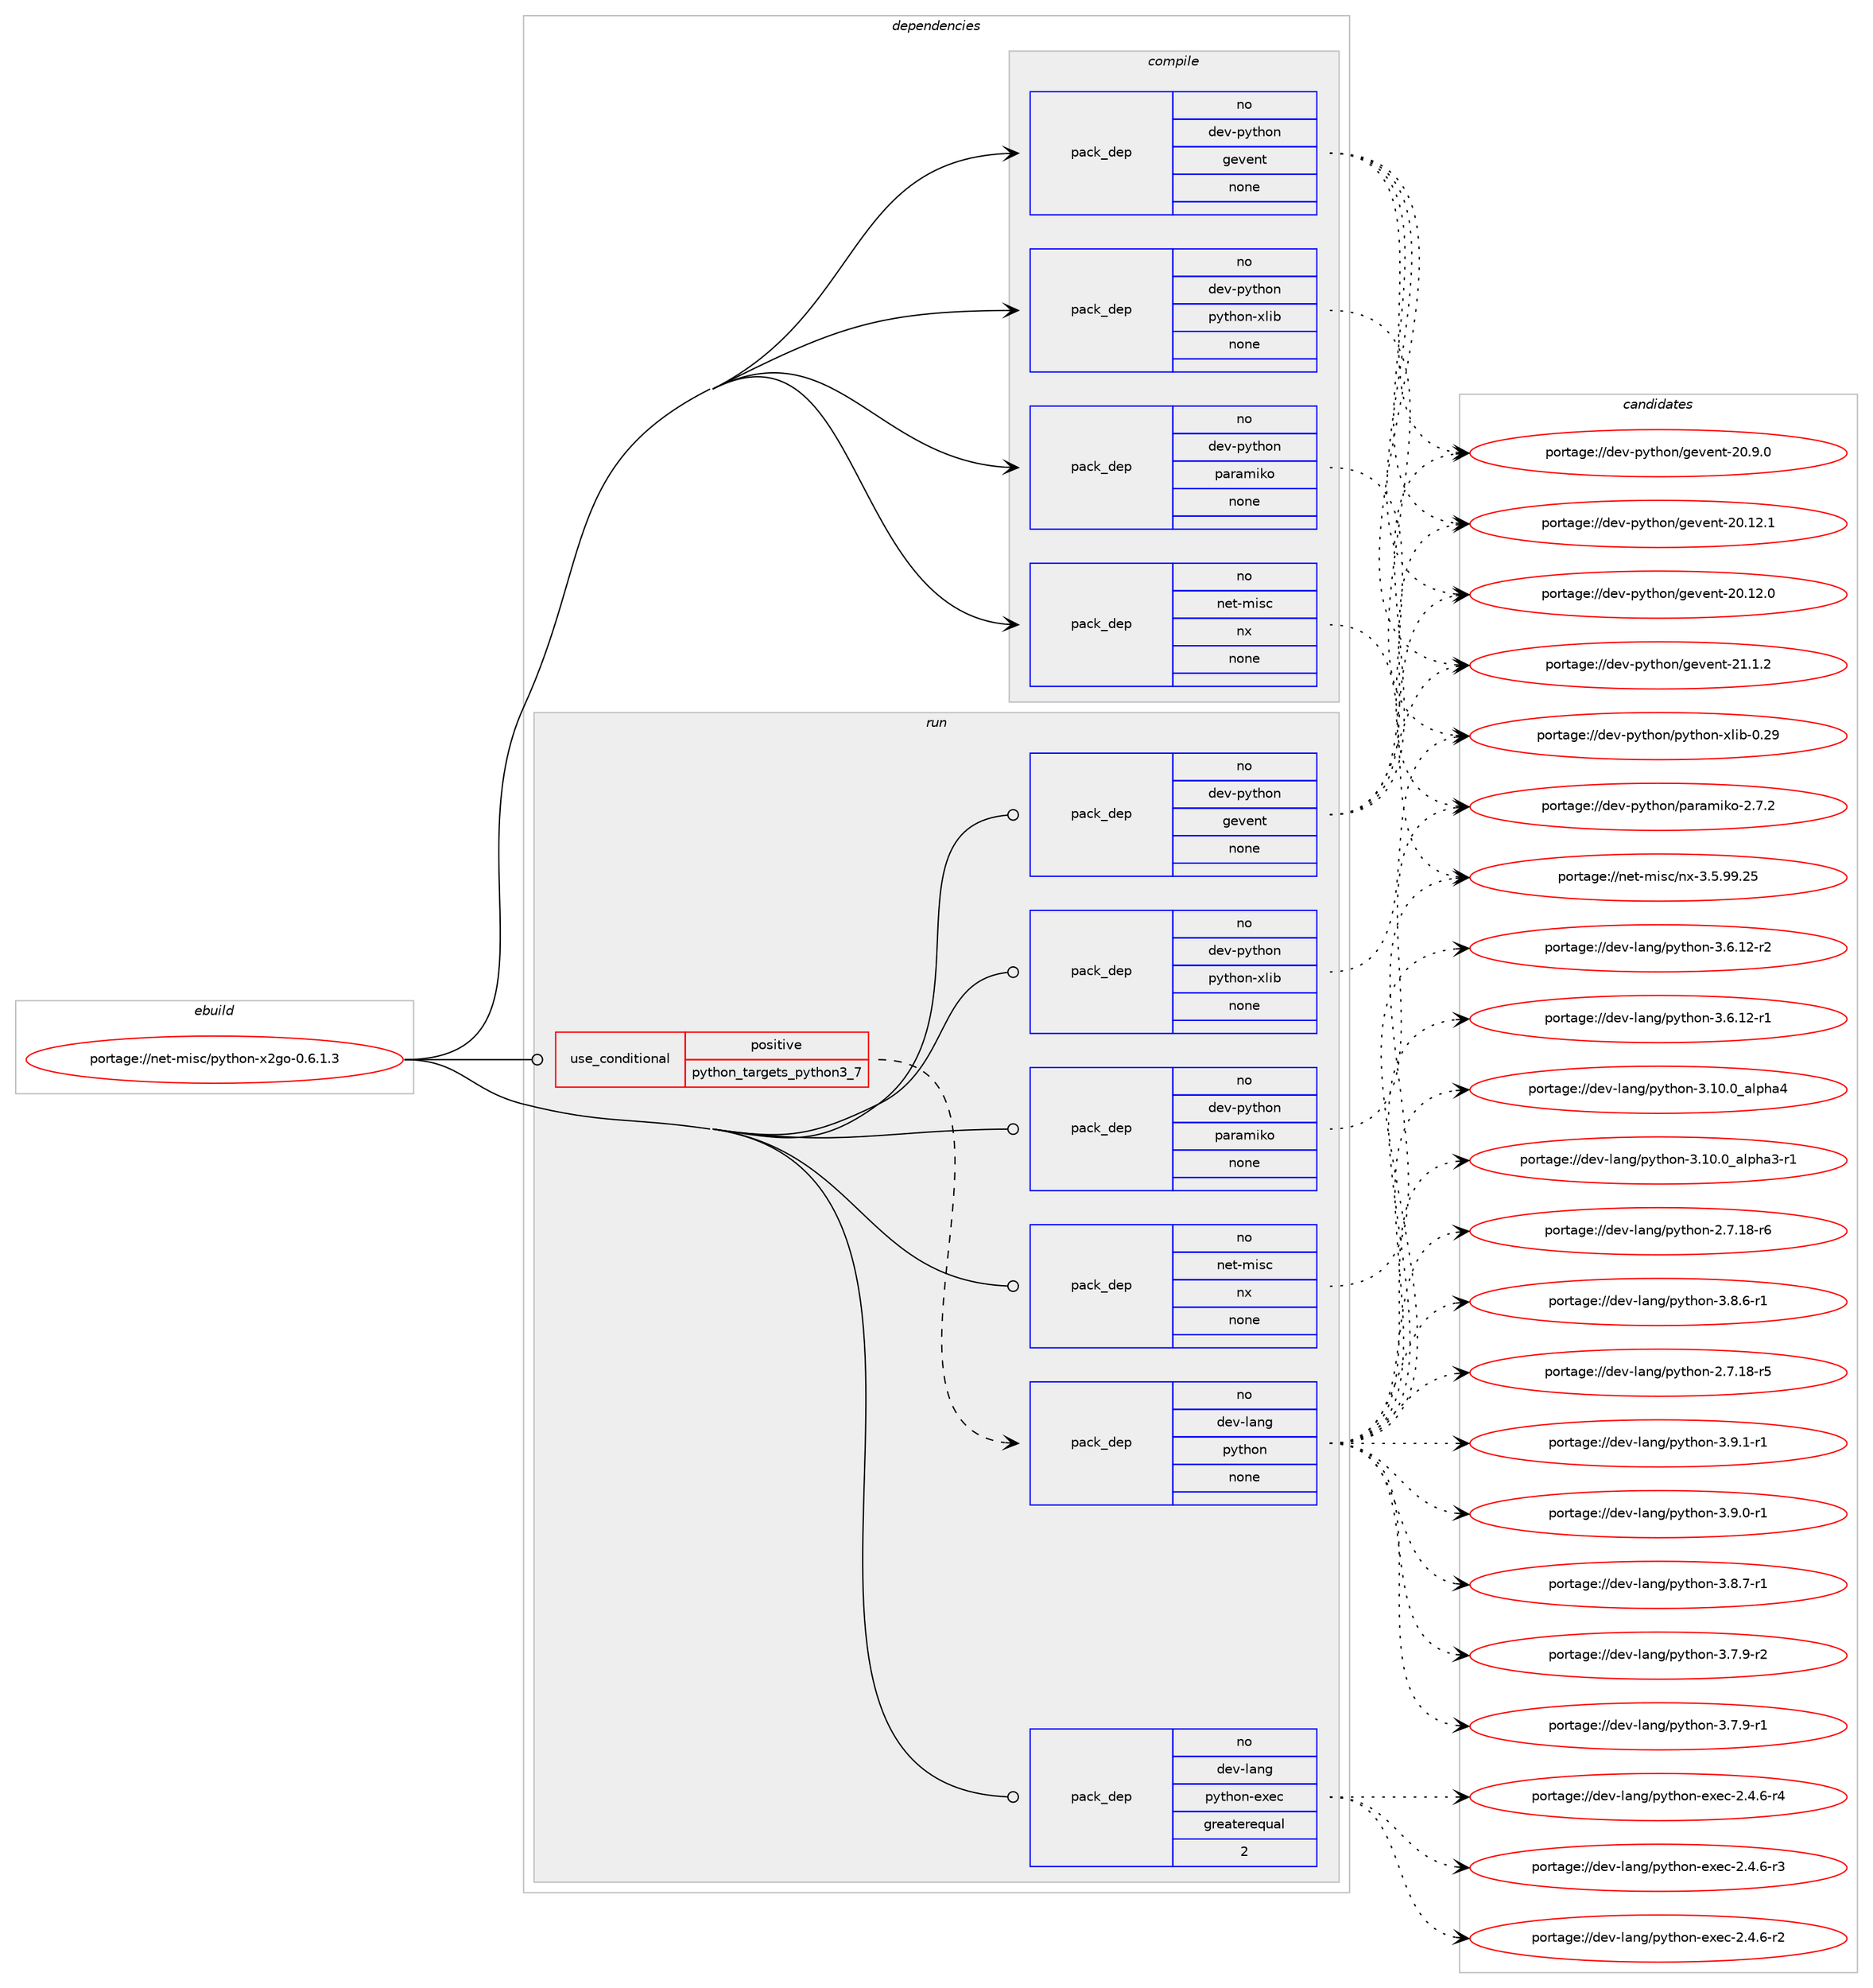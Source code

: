 digraph prolog {

# *************
# Graph options
# *************

newrank=true;
concentrate=true;
compound=true;
graph [rankdir=LR,fontname=Helvetica,fontsize=10,ranksep=1.5];#, ranksep=2.5, nodesep=0.2];
edge  [arrowhead=vee];
node  [fontname=Helvetica,fontsize=10];

# **********
# The ebuild
# **********

subgraph cluster_leftcol {
color=gray;
rank=same;
label=<<i>ebuild</i>>;
id [label="portage://net-misc/python-x2go-0.6.1.3", color=red, width=4, href="../net-misc/python-x2go-0.6.1.3.svg"];
}

# ****************
# The dependencies
# ****************

subgraph cluster_midcol {
color=gray;
label=<<i>dependencies</i>>;
subgraph cluster_compile {
fillcolor="#eeeeee";
style=filled;
label=<<i>compile</i>>;
subgraph pack16358 {
dependency23853 [label=<<TABLE BORDER="0" CELLBORDER="1" CELLSPACING="0" CELLPADDING="4" WIDTH="220"><TR><TD ROWSPAN="6" CELLPADDING="30">pack_dep</TD></TR><TR><TD WIDTH="110">no</TD></TR><TR><TD>dev-python</TD></TR><TR><TD>gevent</TD></TR><TR><TD>none</TD></TR><TR><TD></TD></TR></TABLE>>, shape=none, color=blue];
}
id:e -> dependency23853:w [weight=20,style="solid",arrowhead="vee"];
subgraph pack16359 {
dependency23854 [label=<<TABLE BORDER="0" CELLBORDER="1" CELLSPACING="0" CELLPADDING="4" WIDTH="220"><TR><TD ROWSPAN="6" CELLPADDING="30">pack_dep</TD></TR><TR><TD WIDTH="110">no</TD></TR><TR><TD>dev-python</TD></TR><TR><TD>paramiko</TD></TR><TR><TD>none</TD></TR><TR><TD></TD></TR></TABLE>>, shape=none, color=blue];
}
id:e -> dependency23854:w [weight=20,style="solid",arrowhead="vee"];
subgraph pack16360 {
dependency23855 [label=<<TABLE BORDER="0" CELLBORDER="1" CELLSPACING="0" CELLPADDING="4" WIDTH="220"><TR><TD ROWSPAN="6" CELLPADDING="30">pack_dep</TD></TR><TR><TD WIDTH="110">no</TD></TR><TR><TD>dev-python</TD></TR><TR><TD>python-xlib</TD></TR><TR><TD>none</TD></TR><TR><TD></TD></TR></TABLE>>, shape=none, color=blue];
}
id:e -> dependency23855:w [weight=20,style="solid",arrowhead="vee"];
subgraph pack16361 {
dependency23856 [label=<<TABLE BORDER="0" CELLBORDER="1" CELLSPACING="0" CELLPADDING="4" WIDTH="220"><TR><TD ROWSPAN="6" CELLPADDING="30">pack_dep</TD></TR><TR><TD WIDTH="110">no</TD></TR><TR><TD>net-misc</TD></TR><TR><TD>nx</TD></TR><TR><TD>none</TD></TR><TR><TD></TD></TR></TABLE>>, shape=none, color=blue];
}
id:e -> dependency23856:w [weight=20,style="solid",arrowhead="vee"];
}
subgraph cluster_compileandrun {
fillcolor="#eeeeee";
style=filled;
label=<<i>compile and run</i>>;
}
subgraph cluster_run {
fillcolor="#eeeeee";
style=filled;
label=<<i>run</i>>;
subgraph cond7308 {
dependency23857 [label=<<TABLE BORDER="0" CELLBORDER="1" CELLSPACING="0" CELLPADDING="4"><TR><TD ROWSPAN="3" CELLPADDING="10">use_conditional</TD></TR><TR><TD>positive</TD></TR><TR><TD>python_targets_python3_7</TD></TR></TABLE>>, shape=none, color=red];
subgraph pack16362 {
dependency23858 [label=<<TABLE BORDER="0" CELLBORDER="1" CELLSPACING="0" CELLPADDING="4" WIDTH="220"><TR><TD ROWSPAN="6" CELLPADDING="30">pack_dep</TD></TR><TR><TD WIDTH="110">no</TD></TR><TR><TD>dev-lang</TD></TR><TR><TD>python</TD></TR><TR><TD>none</TD></TR><TR><TD></TD></TR></TABLE>>, shape=none, color=blue];
}
dependency23857:e -> dependency23858:w [weight=20,style="dashed",arrowhead="vee"];
}
id:e -> dependency23857:w [weight=20,style="solid",arrowhead="odot"];
subgraph pack16363 {
dependency23859 [label=<<TABLE BORDER="0" CELLBORDER="1" CELLSPACING="0" CELLPADDING="4" WIDTH="220"><TR><TD ROWSPAN="6" CELLPADDING="30">pack_dep</TD></TR><TR><TD WIDTH="110">no</TD></TR><TR><TD>dev-lang</TD></TR><TR><TD>python-exec</TD></TR><TR><TD>greaterequal</TD></TR><TR><TD>2</TD></TR></TABLE>>, shape=none, color=blue];
}
id:e -> dependency23859:w [weight=20,style="solid",arrowhead="odot"];
subgraph pack16364 {
dependency23860 [label=<<TABLE BORDER="0" CELLBORDER="1" CELLSPACING="0" CELLPADDING="4" WIDTH="220"><TR><TD ROWSPAN="6" CELLPADDING="30">pack_dep</TD></TR><TR><TD WIDTH="110">no</TD></TR><TR><TD>dev-python</TD></TR><TR><TD>gevent</TD></TR><TR><TD>none</TD></TR><TR><TD></TD></TR></TABLE>>, shape=none, color=blue];
}
id:e -> dependency23860:w [weight=20,style="solid",arrowhead="odot"];
subgraph pack16365 {
dependency23861 [label=<<TABLE BORDER="0" CELLBORDER="1" CELLSPACING="0" CELLPADDING="4" WIDTH="220"><TR><TD ROWSPAN="6" CELLPADDING="30">pack_dep</TD></TR><TR><TD WIDTH="110">no</TD></TR><TR><TD>dev-python</TD></TR><TR><TD>paramiko</TD></TR><TR><TD>none</TD></TR><TR><TD></TD></TR></TABLE>>, shape=none, color=blue];
}
id:e -> dependency23861:w [weight=20,style="solid",arrowhead="odot"];
subgraph pack16366 {
dependency23862 [label=<<TABLE BORDER="0" CELLBORDER="1" CELLSPACING="0" CELLPADDING="4" WIDTH="220"><TR><TD ROWSPAN="6" CELLPADDING="30">pack_dep</TD></TR><TR><TD WIDTH="110">no</TD></TR><TR><TD>dev-python</TD></TR><TR><TD>python-xlib</TD></TR><TR><TD>none</TD></TR><TR><TD></TD></TR></TABLE>>, shape=none, color=blue];
}
id:e -> dependency23862:w [weight=20,style="solid",arrowhead="odot"];
subgraph pack16367 {
dependency23863 [label=<<TABLE BORDER="0" CELLBORDER="1" CELLSPACING="0" CELLPADDING="4" WIDTH="220"><TR><TD ROWSPAN="6" CELLPADDING="30">pack_dep</TD></TR><TR><TD WIDTH="110">no</TD></TR><TR><TD>net-misc</TD></TR><TR><TD>nx</TD></TR><TR><TD>none</TD></TR><TR><TD></TD></TR></TABLE>>, shape=none, color=blue];
}
id:e -> dependency23863:w [weight=20,style="solid",arrowhead="odot"];
}
}

# **************
# The candidates
# **************

subgraph cluster_choices {
rank=same;
color=gray;
label=<<i>candidates</i>>;

subgraph choice16358 {
color=black;
nodesep=1;
choice100101118451121211161041111104710310111810111011645504946494650 [label="portage://dev-python/gevent-21.1.2", color=red, width=4,href="../dev-python/gevent-21.1.2.svg"];
choice100101118451121211161041111104710310111810111011645504846574648 [label="portage://dev-python/gevent-20.9.0", color=red, width=4,href="../dev-python/gevent-20.9.0.svg"];
choice10010111845112121116104111110471031011181011101164550484649504649 [label="portage://dev-python/gevent-20.12.1", color=red, width=4,href="../dev-python/gevent-20.12.1.svg"];
choice10010111845112121116104111110471031011181011101164550484649504648 [label="portage://dev-python/gevent-20.12.0", color=red, width=4,href="../dev-python/gevent-20.12.0.svg"];
dependency23853:e -> choice100101118451121211161041111104710310111810111011645504946494650:w [style=dotted,weight="100"];
dependency23853:e -> choice100101118451121211161041111104710310111810111011645504846574648:w [style=dotted,weight="100"];
dependency23853:e -> choice10010111845112121116104111110471031011181011101164550484649504649:w [style=dotted,weight="100"];
dependency23853:e -> choice10010111845112121116104111110471031011181011101164550484649504648:w [style=dotted,weight="100"];
}
subgraph choice16359 {
color=black;
nodesep=1;
choice10010111845112121116104111110471129711497109105107111455046554650 [label="portage://dev-python/paramiko-2.7.2", color=red, width=4,href="../dev-python/paramiko-2.7.2.svg"];
dependency23854:e -> choice10010111845112121116104111110471129711497109105107111455046554650:w [style=dotted,weight="100"];
}
subgraph choice16360 {
color=black;
nodesep=1;
choice100101118451121211161041111104711212111610411111045120108105984548465057 [label="portage://dev-python/python-xlib-0.29", color=red, width=4,href="../dev-python/python-xlib-0.29.svg"];
dependency23855:e -> choice100101118451121211161041111104711212111610411111045120108105984548465057:w [style=dotted,weight="100"];
}
subgraph choice16361 {
color=black;
nodesep=1;
choice11010111645109105115994711012045514653465757465053 [label="portage://net-misc/nx-3.5.99.25", color=red, width=4,href="../net-misc/nx-3.5.99.25.svg"];
dependency23856:e -> choice11010111645109105115994711012045514653465757465053:w [style=dotted,weight="100"];
}
subgraph choice16362 {
color=black;
nodesep=1;
choice1001011184510897110103471121211161041111104551465746494511449 [label="portage://dev-lang/python-3.9.1-r1", color=red, width=4,href="../dev-lang/python-3.9.1-r1.svg"];
choice1001011184510897110103471121211161041111104551465746484511449 [label="portage://dev-lang/python-3.9.0-r1", color=red, width=4,href="../dev-lang/python-3.9.0-r1.svg"];
choice1001011184510897110103471121211161041111104551465646554511449 [label="portage://dev-lang/python-3.8.7-r1", color=red, width=4,href="../dev-lang/python-3.8.7-r1.svg"];
choice1001011184510897110103471121211161041111104551465646544511449 [label="portage://dev-lang/python-3.8.6-r1", color=red, width=4,href="../dev-lang/python-3.8.6-r1.svg"];
choice1001011184510897110103471121211161041111104551465546574511450 [label="portage://dev-lang/python-3.7.9-r2", color=red, width=4,href="../dev-lang/python-3.7.9-r2.svg"];
choice1001011184510897110103471121211161041111104551465546574511449 [label="portage://dev-lang/python-3.7.9-r1", color=red, width=4,href="../dev-lang/python-3.7.9-r1.svg"];
choice100101118451089711010347112121116104111110455146544649504511450 [label="portage://dev-lang/python-3.6.12-r2", color=red, width=4,href="../dev-lang/python-3.6.12-r2.svg"];
choice100101118451089711010347112121116104111110455146544649504511449 [label="portage://dev-lang/python-3.6.12-r1", color=red, width=4,href="../dev-lang/python-3.6.12-r1.svg"];
choice1001011184510897110103471121211161041111104551464948464895971081121049752 [label="portage://dev-lang/python-3.10.0_alpha4", color=red, width=4,href="../dev-lang/python-3.10.0_alpha4.svg"];
choice10010111845108971101034711212111610411111045514649484648959710811210497514511449 [label="portage://dev-lang/python-3.10.0_alpha3-r1", color=red, width=4,href="../dev-lang/python-3.10.0_alpha3-r1.svg"];
choice100101118451089711010347112121116104111110455046554649564511454 [label="portage://dev-lang/python-2.7.18-r6", color=red, width=4,href="../dev-lang/python-2.7.18-r6.svg"];
choice100101118451089711010347112121116104111110455046554649564511453 [label="portage://dev-lang/python-2.7.18-r5", color=red, width=4,href="../dev-lang/python-2.7.18-r5.svg"];
dependency23858:e -> choice1001011184510897110103471121211161041111104551465746494511449:w [style=dotted,weight="100"];
dependency23858:e -> choice1001011184510897110103471121211161041111104551465746484511449:w [style=dotted,weight="100"];
dependency23858:e -> choice1001011184510897110103471121211161041111104551465646554511449:w [style=dotted,weight="100"];
dependency23858:e -> choice1001011184510897110103471121211161041111104551465646544511449:w [style=dotted,weight="100"];
dependency23858:e -> choice1001011184510897110103471121211161041111104551465546574511450:w [style=dotted,weight="100"];
dependency23858:e -> choice1001011184510897110103471121211161041111104551465546574511449:w [style=dotted,weight="100"];
dependency23858:e -> choice100101118451089711010347112121116104111110455146544649504511450:w [style=dotted,weight="100"];
dependency23858:e -> choice100101118451089711010347112121116104111110455146544649504511449:w [style=dotted,weight="100"];
dependency23858:e -> choice1001011184510897110103471121211161041111104551464948464895971081121049752:w [style=dotted,weight="100"];
dependency23858:e -> choice10010111845108971101034711212111610411111045514649484648959710811210497514511449:w [style=dotted,weight="100"];
dependency23858:e -> choice100101118451089711010347112121116104111110455046554649564511454:w [style=dotted,weight="100"];
dependency23858:e -> choice100101118451089711010347112121116104111110455046554649564511453:w [style=dotted,weight="100"];
}
subgraph choice16363 {
color=black;
nodesep=1;
choice10010111845108971101034711212111610411111045101120101994550465246544511452 [label="portage://dev-lang/python-exec-2.4.6-r4", color=red, width=4,href="../dev-lang/python-exec-2.4.6-r4.svg"];
choice10010111845108971101034711212111610411111045101120101994550465246544511451 [label="portage://dev-lang/python-exec-2.4.6-r3", color=red, width=4,href="../dev-lang/python-exec-2.4.6-r3.svg"];
choice10010111845108971101034711212111610411111045101120101994550465246544511450 [label="portage://dev-lang/python-exec-2.4.6-r2", color=red, width=4,href="../dev-lang/python-exec-2.4.6-r2.svg"];
dependency23859:e -> choice10010111845108971101034711212111610411111045101120101994550465246544511452:w [style=dotted,weight="100"];
dependency23859:e -> choice10010111845108971101034711212111610411111045101120101994550465246544511451:w [style=dotted,weight="100"];
dependency23859:e -> choice10010111845108971101034711212111610411111045101120101994550465246544511450:w [style=dotted,weight="100"];
}
subgraph choice16364 {
color=black;
nodesep=1;
choice100101118451121211161041111104710310111810111011645504946494650 [label="portage://dev-python/gevent-21.1.2", color=red, width=4,href="../dev-python/gevent-21.1.2.svg"];
choice100101118451121211161041111104710310111810111011645504846574648 [label="portage://dev-python/gevent-20.9.0", color=red, width=4,href="../dev-python/gevent-20.9.0.svg"];
choice10010111845112121116104111110471031011181011101164550484649504649 [label="portage://dev-python/gevent-20.12.1", color=red, width=4,href="../dev-python/gevent-20.12.1.svg"];
choice10010111845112121116104111110471031011181011101164550484649504648 [label="portage://dev-python/gevent-20.12.0", color=red, width=4,href="../dev-python/gevent-20.12.0.svg"];
dependency23860:e -> choice100101118451121211161041111104710310111810111011645504946494650:w [style=dotted,weight="100"];
dependency23860:e -> choice100101118451121211161041111104710310111810111011645504846574648:w [style=dotted,weight="100"];
dependency23860:e -> choice10010111845112121116104111110471031011181011101164550484649504649:w [style=dotted,weight="100"];
dependency23860:e -> choice10010111845112121116104111110471031011181011101164550484649504648:w [style=dotted,weight="100"];
}
subgraph choice16365 {
color=black;
nodesep=1;
choice10010111845112121116104111110471129711497109105107111455046554650 [label="portage://dev-python/paramiko-2.7.2", color=red, width=4,href="../dev-python/paramiko-2.7.2.svg"];
dependency23861:e -> choice10010111845112121116104111110471129711497109105107111455046554650:w [style=dotted,weight="100"];
}
subgraph choice16366 {
color=black;
nodesep=1;
choice100101118451121211161041111104711212111610411111045120108105984548465057 [label="portage://dev-python/python-xlib-0.29", color=red, width=4,href="../dev-python/python-xlib-0.29.svg"];
dependency23862:e -> choice100101118451121211161041111104711212111610411111045120108105984548465057:w [style=dotted,weight="100"];
}
subgraph choice16367 {
color=black;
nodesep=1;
choice11010111645109105115994711012045514653465757465053 [label="portage://net-misc/nx-3.5.99.25", color=red, width=4,href="../net-misc/nx-3.5.99.25.svg"];
dependency23863:e -> choice11010111645109105115994711012045514653465757465053:w [style=dotted,weight="100"];
}
}

}
